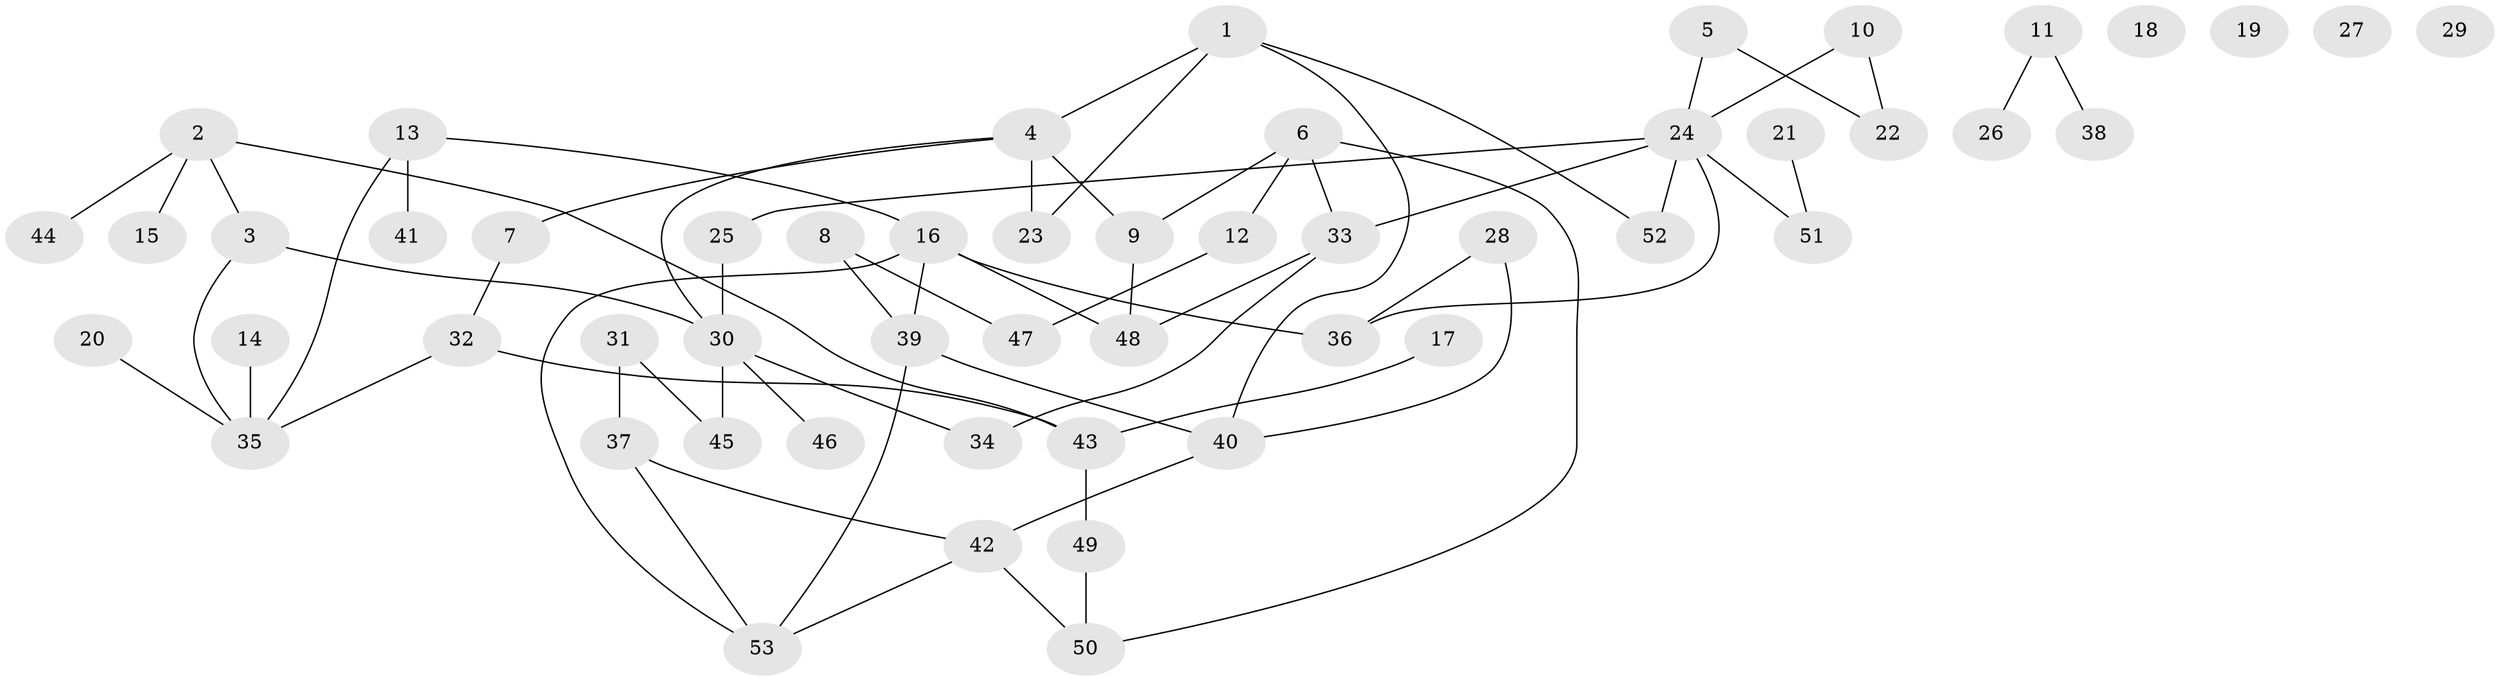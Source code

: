// Generated by graph-tools (version 1.1) at 2025/49/03/09/25 03:49:04]
// undirected, 53 vertices, 66 edges
graph export_dot {
graph [start="1"]
  node [color=gray90,style=filled];
  1;
  2;
  3;
  4;
  5;
  6;
  7;
  8;
  9;
  10;
  11;
  12;
  13;
  14;
  15;
  16;
  17;
  18;
  19;
  20;
  21;
  22;
  23;
  24;
  25;
  26;
  27;
  28;
  29;
  30;
  31;
  32;
  33;
  34;
  35;
  36;
  37;
  38;
  39;
  40;
  41;
  42;
  43;
  44;
  45;
  46;
  47;
  48;
  49;
  50;
  51;
  52;
  53;
  1 -- 4;
  1 -- 23;
  1 -- 40;
  1 -- 52;
  2 -- 3;
  2 -- 15;
  2 -- 43;
  2 -- 44;
  3 -- 30;
  3 -- 35;
  4 -- 7;
  4 -- 9;
  4 -- 23;
  4 -- 30;
  5 -- 22;
  5 -- 24;
  6 -- 9;
  6 -- 12;
  6 -- 33;
  6 -- 50;
  7 -- 32;
  8 -- 39;
  8 -- 47;
  9 -- 48;
  10 -- 22;
  10 -- 24;
  11 -- 26;
  11 -- 38;
  12 -- 47;
  13 -- 16;
  13 -- 35;
  13 -- 41;
  14 -- 35;
  16 -- 36;
  16 -- 39;
  16 -- 48;
  16 -- 53;
  17 -- 43;
  20 -- 35;
  21 -- 51;
  24 -- 25;
  24 -- 33;
  24 -- 36;
  24 -- 51;
  24 -- 52;
  25 -- 30;
  28 -- 36;
  28 -- 40;
  30 -- 34;
  30 -- 45;
  30 -- 46;
  31 -- 37;
  31 -- 45;
  32 -- 35;
  32 -- 43;
  33 -- 34;
  33 -- 48;
  37 -- 42;
  37 -- 53;
  39 -- 40;
  39 -- 53;
  40 -- 42;
  42 -- 50;
  42 -- 53;
  43 -- 49;
  49 -- 50;
}
